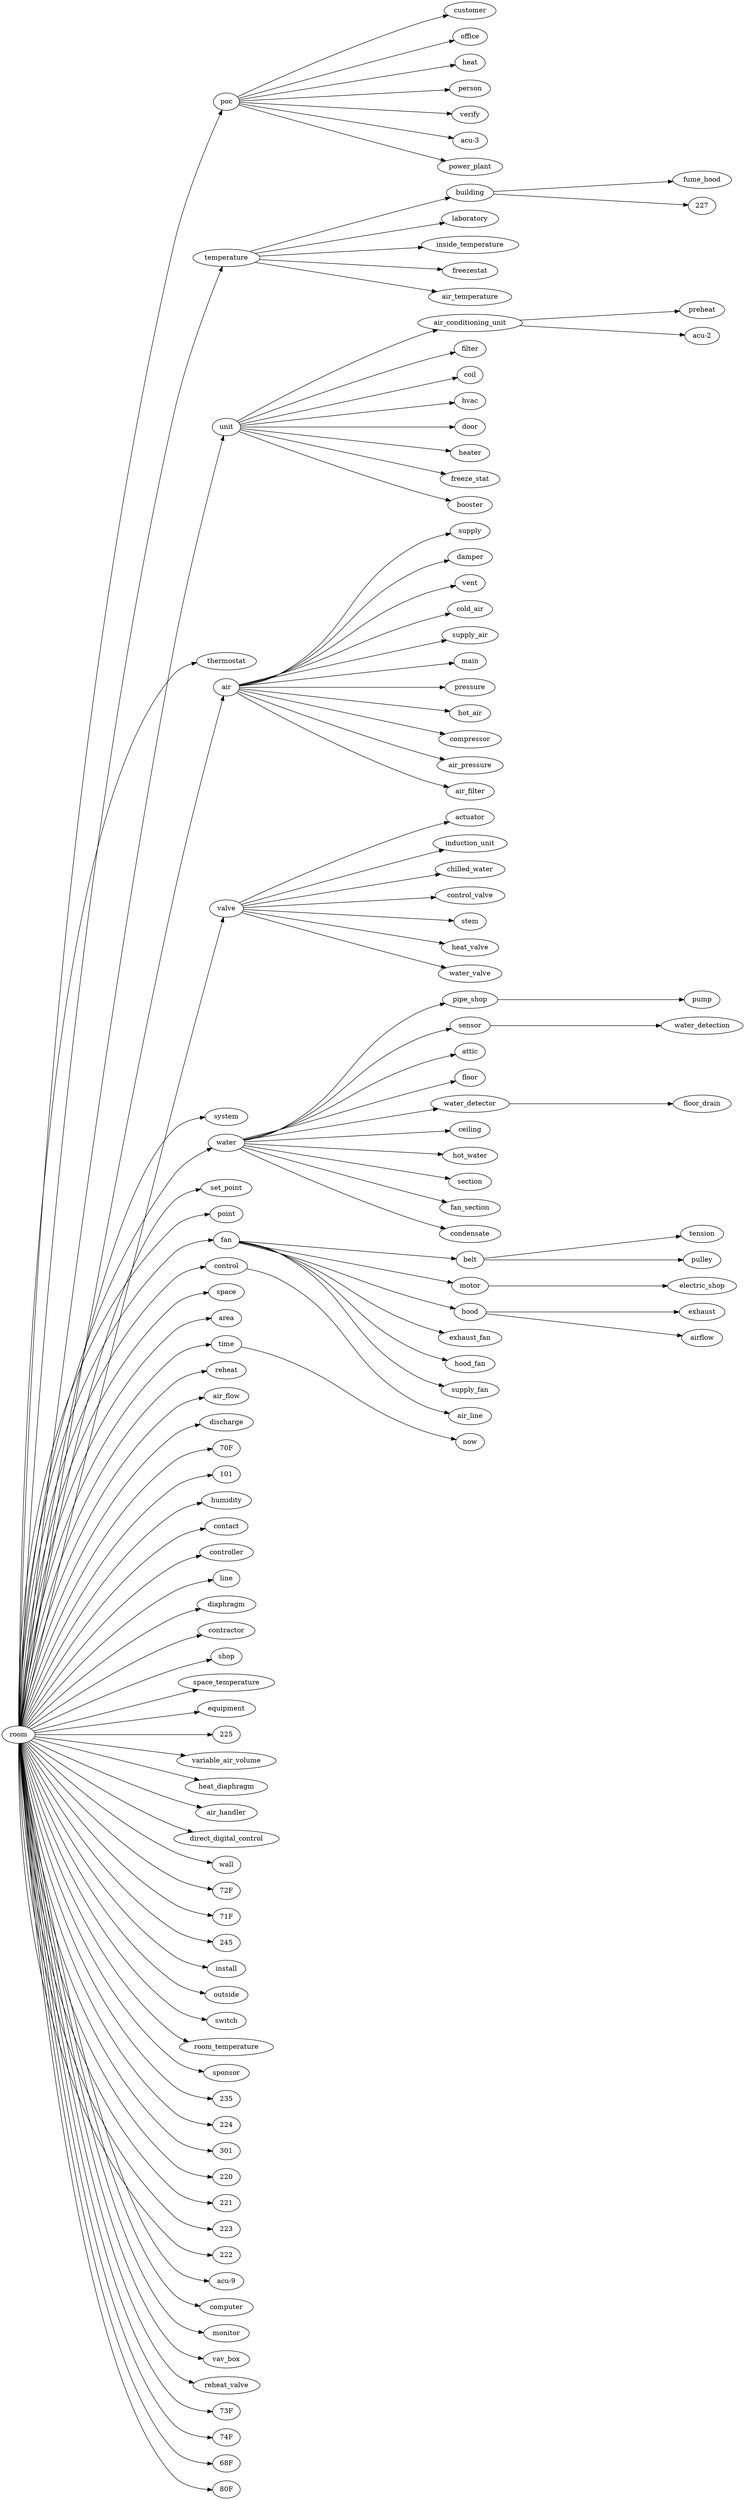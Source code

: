 strict digraph "" {
rankdir=LR;
ranksep=4;
splines=true;
room;
poc;
temperature;
building;
unit;
thermostat;
air;
customer;
air_conditioning_unit;
valve;
system;
water;
office;
set_point;
point;
fan;
heat;
control;
actuator;
space;
laboratory;
area;
supply;
belt;
time;
reheat;
air_flow;
discharge;
damper;
person;
"70F";
induction_unit;
now;
pipe_shop;
motor;
sensor;
filter;
coil;
hood;
vent;
101;
exhaust;
humidity;
contact;
airflow;
controller;
attic;
hvac;
line;
exhaust_fan;
floor;
inside_temperature;
door;
heater;
diaphragm;
electric_shop;
contractor;
shop;
cold_air;
fume_hood;
freeze_stat;
space_temperature;
pump;
water_detector;
equipment;
ceiling;
preheat;
225;
chilled_water;
variable_air_volume;
water_detection;
heat_diaphragm;
air_line;
air_handler;
direct_digital_control;
wall;
"72F";
control_valve;
supply_air;
hot_water;
freezestat;
verify;
"71F";
stem;
245;
install;
outside;
main;
switch;
"acu-2";
room_temperature;
sponsor;
235;
224;
301;
220;
pressure;
221;
227;
hot_air;
223;
"acu-3";
222;
"acu-9";
computer;
section;
power_plant;
monitor;
tension;
heat_valve;
compressor;
pulley;
vav_box;
fan_section;
air_temperature;
condensate;
reheat_valve;
"73F";
"74F";
"68F";
floor_drain;
booster;
"80F";
hood_fan;
supply_fan;
water_valve;
air_pressure;
air_filter;
room -> poc;
room -> temperature;
room -> unit;
room -> thermostat;
room -> air;
room -> valve;
room -> system;
room -> water;
room -> set_point;
room -> point;
room -> fan;
room -> control;
room -> space;
room -> area;
room -> time;
room -> reheat;
room -> air_flow;
room -> discharge;
room -> "70F";
room -> 101;
room -> humidity;
room -> contact;
room -> controller;
room -> line;
room -> diaphragm;
room -> contractor;
room -> shop;
room -> space_temperature;
room -> equipment;
room -> 225;
room -> variable_air_volume;
room -> heat_diaphragm;
room -> air_handler;
room -> direct_digital_control;
room -> wall;
room -> "72F";
room -> "71F";
room -> 245;
room -> install;
room -> outside;
room -> switch;
room -> room_temperature;
room -> sponsor;
room -> 235;
room -> 224;
room -> 301;
room -> 220;
room -> 221;
room -> 223;
room -> 222;
room -> "acu-9";
room -> computer;
room -> monitor;
room -> vav_box;
room -> reheat_valve;
room -> "73F";
room -> "74F";
room -> "68F";
room -> "80F";
poc -> customer;
poc -> office;
poc -> heat;
poc -> person;
poc -> verify;
poc -> "acu-3";
poc -> power_plant;
temperature -> building;
temperature -> laboratory;
temperature -> inside_temperature;
temperature -> freezestat;
temperature -> air_temperature;
building -> fume_hood;
building -> 227;
unit -> air_conditioning_unit;
unit -> filter;
unit -> coil;
unit -> hvac;
unit -> door;
unit -> heater;
unit -> freeze_stat;
unit -> booster;
air -> supply;
air -> damper;
air -> vent;
air -> cold_air;
air -> supply_air;
air -> main;
air -> pressure;
air -> hot_air;
air -> compressor;
air -> air_pressure;
air -> air_filter;
air_conditioning_unit -> preheat;
air_conditioning_unit -> "acu-2";
valve -> actuator;
valve -> induction_unit;
valve -> chilled_water;
valve -> control_valve;
valve -> stem;
valve -> heat_valve;
valve -> water_valve;
water -> pipe_shop;
water -> sensor;
water -> attic;
water -> floor;
water -> water_detector;
water -> ceiling;
water -> hot_water;
water -> section;
water -> fan_section;
water -> condensate;
fan -> belt;
fan -> motor;
fan -> hood;
fan -> exhaust_fan;
fan -> hood_fan;
fan -> supply_fan;
control -> air_line;
belt -> tension;
belt -> pulley;
time -> now;
pipe_shop -> pump;
motor -> electric_shop;
sensor -> water_detection;
hood -> exhaust;
hood -> airflow;
water_detector -> floor_drain;
}
